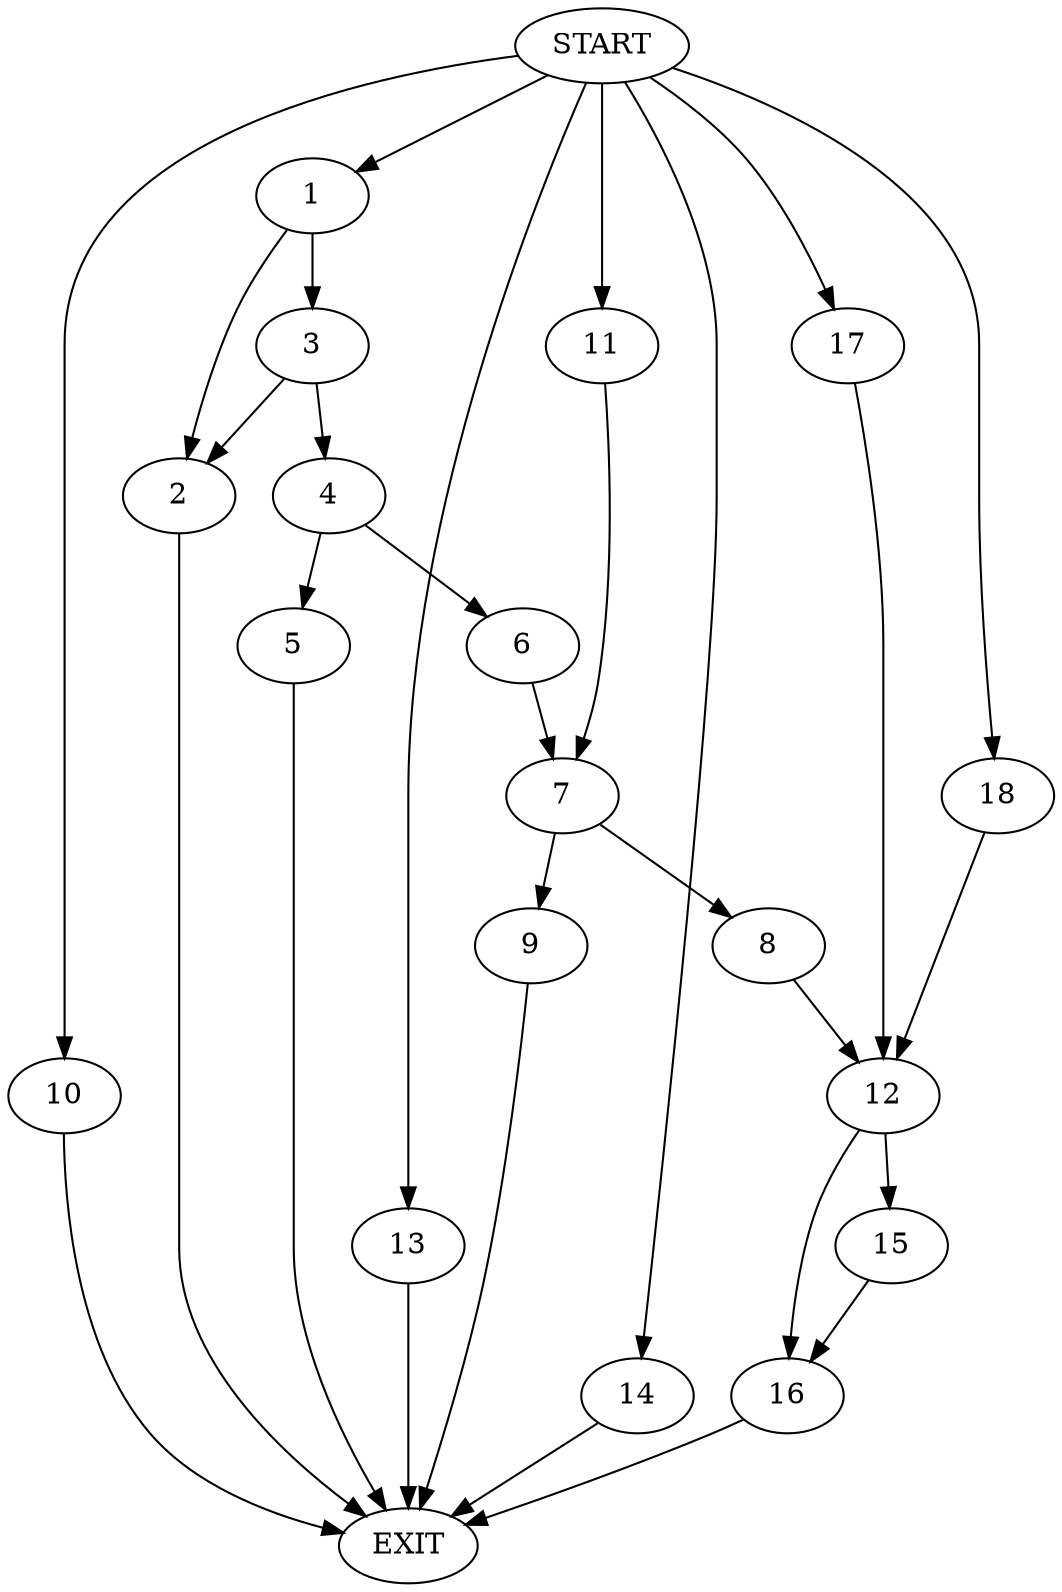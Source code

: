 digraph {
0 [label="START"]
19 [label="EXIT"]
0 -> 1
1 -> 2
1 -> 3
3 -> 4
3 -> 2
2 -> 19
4 -> 5
4 -> 6
6 -> 7
5 -> 19
7 -> 8
7 -> 9
0 -> 10
10 -> 19
0 -> 11
11 -> 7
9 -> 19
8 -> 12
0 -> 13
13 -> 19
0 -> 14
14 -> 19
12 -> 15
12 -> 16
0 -> 17
17 -> 12
0 -> 18
18 -> 12
15 -> 16
16 -> 19
}
